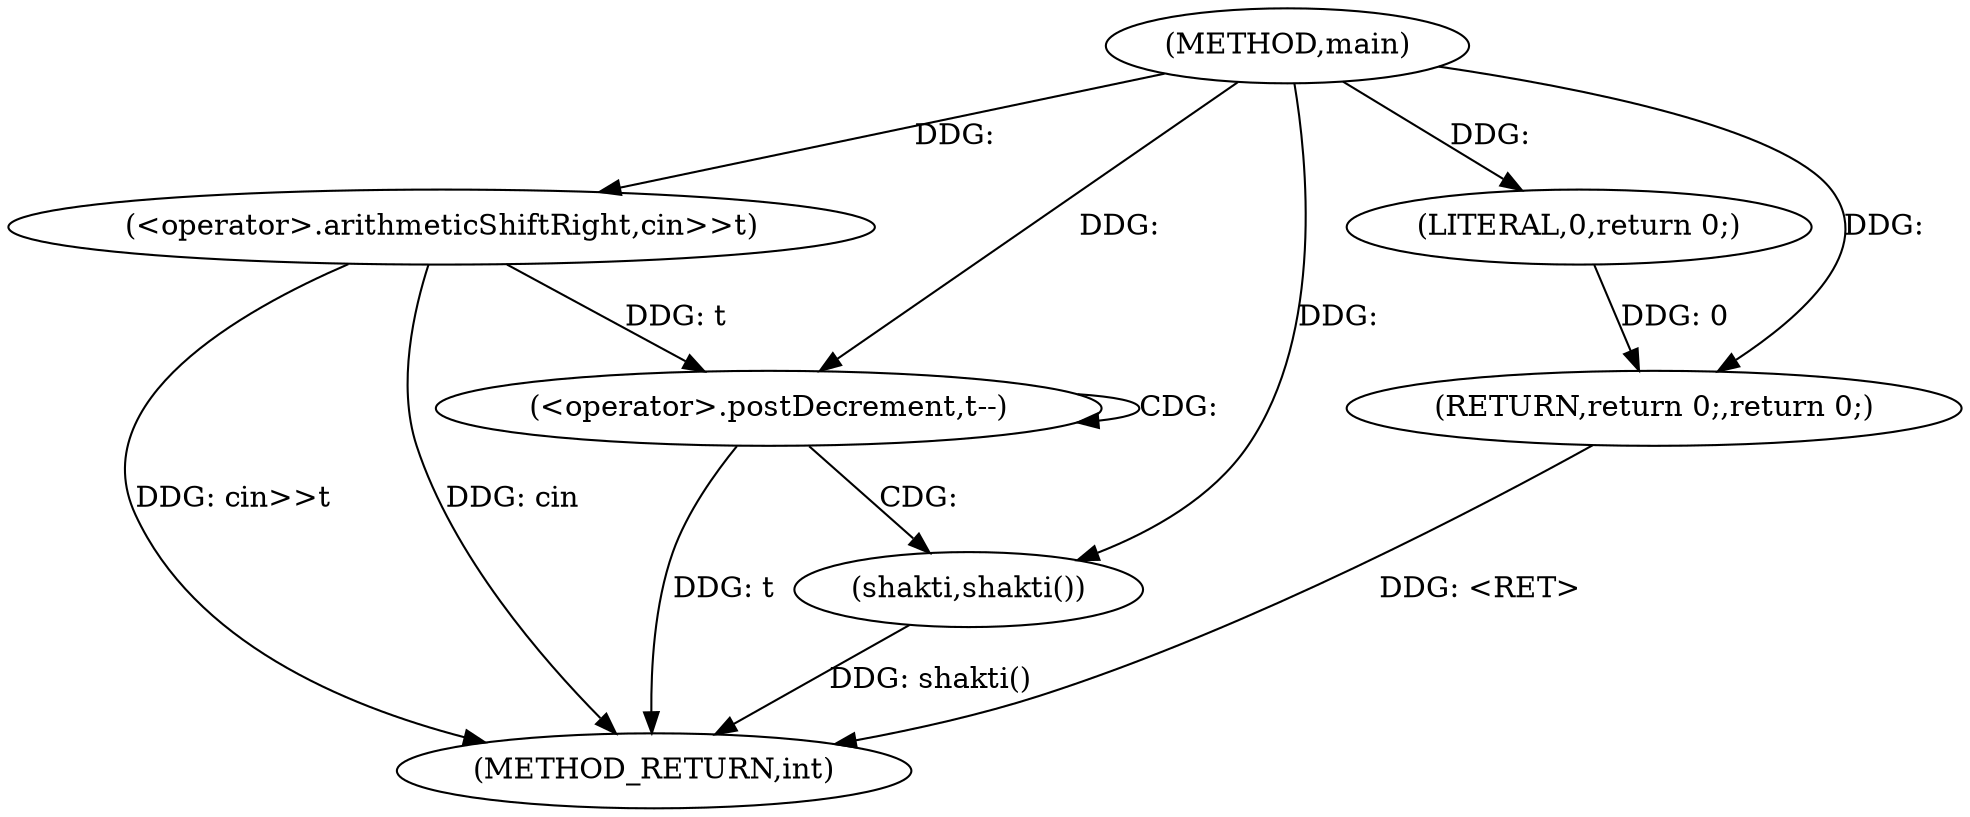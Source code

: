 digraph "main" {  
"1000161" [label = "(METHOD,main)" ]
"1000174" [label = "(METHOD_RETURN,int)" ]
"1000164" [label = "(<operator>.arithmeticShiftRight,cin>>t)" ]
"1000172" [label = "(RETURN,return 0;,return 0;)" ]
"1000168" [label = "(<operator>.postDecrement,t--)" ]
"1000173" [label = "(LITERAL,0,return 0;)" ]
"1000171" [label = "(shakti,shakti())" ]
  "1000172" -> "1000174"  [ label = "DDG: <RET>"] 
  "1000164" -> "1000174"  [ label = "DDG: cin>>t"] 
  "1000168" -> "1000174"  [ label = "DDG: t"] 
  "1000171" -> "1000174"  [ label = "DDG: shakti()"] 
  "1000164" -> "1000174"  [ label = "DDG: cin"] 
  "1000173" -> "1000172"  [ label = "DDG: 0"] 
  "1000161" -> "1000172"  [ label = "DDG: "] 
  "1000161" -> "1000164"  [ label = "DDG: "] 
  "1000161" -> "1000173"  [ label = "DDG: "] 
  "1000164" -> "1000168"  [ label = "DDG: t"] 
  "1000161" -> "1000168"  [ label = "DDG: "] 
  "1000161" -> "1000171"  [ label = "DDG: "] 
  "1000168" -> "1000168"  [ label = "CDG: "] 
  "1000168" -> "1000171"  [ label = "CDG: "] 
}
